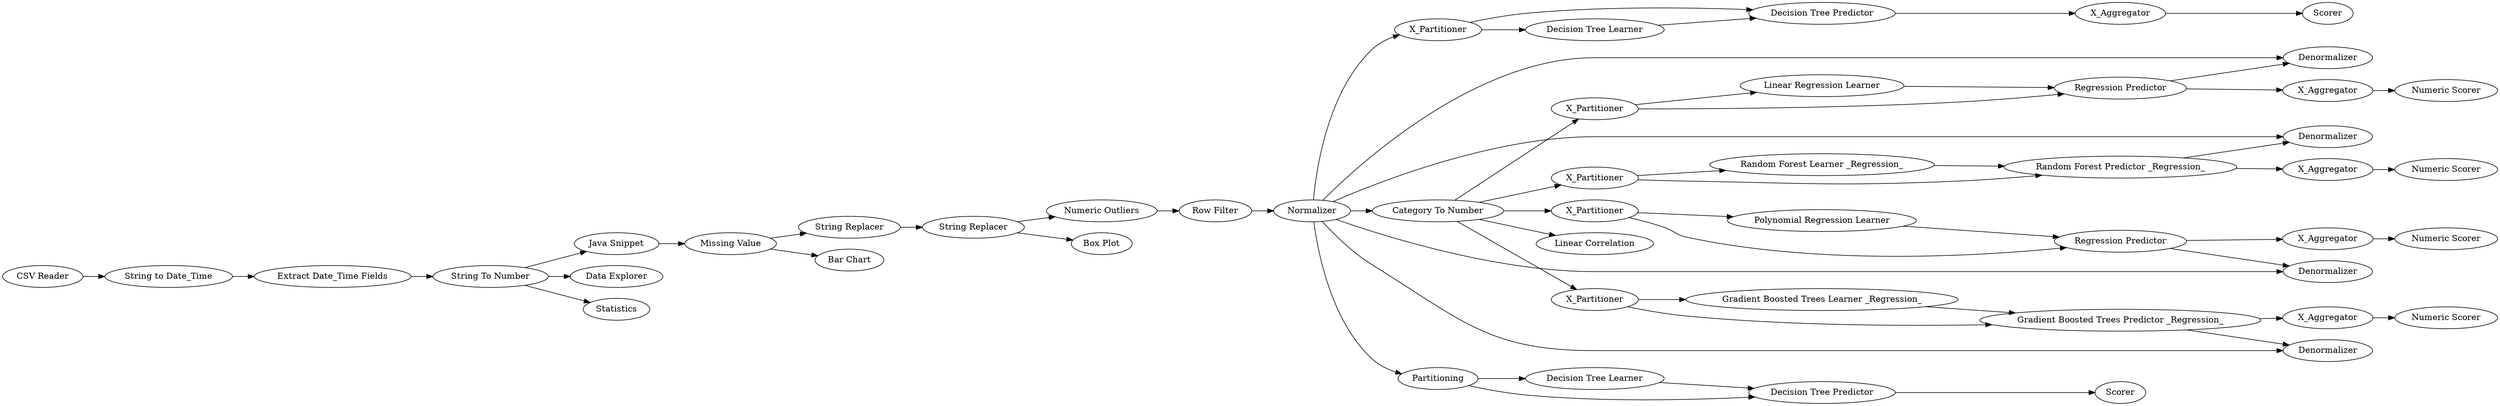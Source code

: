 digraph {
	"-6615161824297874324_80" [label="Decision Tree Predictor"]
	"-6615161824297874324_43" [label="Random Forest Learner _Regression_"]
	"-6615161824297874324_6" [label="String to Date_Time"]
	"-6615161824297874324_40" [label="Linear Regression Learner"]
	"-6615161824297874324_71" [label=Denormalizer]
	"-6615161824297874324_78" [label=X_Partitioner]
	"-6615161824297874324_26" [label="Linear Correlation"]
	"-6615161824297874324_12" [label="Data Explorer"]
	"-6615161824297874324_9" [label="String To Number"]
	"-6615161824297874324_20" [label="Box Plot"]
	"-6615161824297874324_44" [label="Random Forest Predictor _Regression_"]
	"-6615161824297874324_22" [label="Numeric Outliers"]
	"-6615161824297874324_34" [label=X_Partitioner]
	"-6615161824297874324_24" [label=Normalizer]
	"-6615161824297874324_30" [label="Category To Number"]
	"-6615161824297874324_19" [label="String Replacer"]
	"-6615161824297874324_48" [label="Gradient Boosted Trees Predictor _Regression_"]
	"-6615161824297874324_70" [label=Denormalizer]
	"-6615161824297874324_37" [label=X_Aggregator]
	"-6615161824297874324_73" [label=X_Aggregator]
	"-6615161824297874324_54" [label="Numeric Scorer"]
	"-6615161824297874324_72" [label=Denormalizer]
	"-6615161824297874324_69" [label=Denormalizer]
	"-6615161824297874324_50" [label="Numeric Scorer"]
	"-6615161824297874324_84" [label="Decision Tree Predictor"]
	"-6615161824297874324_8" [label="Extract Date_Time Fields"]
	"-6615161824297874324_1" [label="CSV Reader"]
	"-6615161824297874324_41" [label="Regression Predictor"]
	"-6615161824297874324_85" [label=Scorer]
	"-6615161824297874324_18" [label="String Replacer"]
	"-6615161824297874324_81" [label=Scorer]
	"-6615161824297874324_79" [label="Decision Tree Learner"]
	"-6615161824297874324_17" [label="Bar Chart"]
	"-6615161824297874324_23" [label="Row Filter"]
	"-6615161824297874324_31" [label=X_Partitioner]
	"-6615161824297874324_10" [label=Statistics]
	"-6615161824297874324_16" [label="Missing Value"]
	"-6615161824297874324_49" [label=X_Aggregator]
	"-6615161824297874324_59" [label="Polynomial Regression Learner"]
	"-6615161824297874324_63" [label=X_Partitioner]
	"-6615161824297874324_42" [label="Numeric Scorer"]
	"-6615161824297874324_83" [label="Decision Tree Learner"]
	"-6615161824297874324_32" [label=X_Partitioner]
	"-6615161824297874324_87" [label=Partitioning]
	"-6615161824297874324_60" [label="Regression Predictor"]
	"-6615161824297874324_53" [label=X_Aggregator]
	"-6615161824297874324_47" [label="Gradient Boosted Trees Learner _Regression_"]
	"-6615161824297874324_67" [label=X_Aggregator]
	"-6615161824297874324_15" [label="Java Snippet"]
	"-6615161824297874324_68" [label="Numeric Scorer"]
	"-6615161824297874324_30" -> "-6615161824297874324_31"
	"-6615161824297874324_41" -> "-6615161824297874324_70"
	"-6615161824297874324_19" -> "-6615161824297874324_22"
	"-6615161824297874324_24" -> "-6615161824297874324_78"
	"-6615161824297874324_48" -> "-6615161824297874324_72"
	"-6615161824297874324_16" -> "-6615161824297874324_18"
	"-6615161824297874324_1" -> "-6615161824297874324_6"
	"-6615161824297874324_34" -> "-6615161824297874324_43"
	"-6615161824297874324_44" -> "-6615161824297874324_71"
	"-6615161824297874324_19" -> "-6615161824297874324_20"
	"-6615161824297874324_84" -> "-6615161824297874324_85"
	"-6615161824297874324_9" -> "-6615161824297874324_10"
	"-6615161824297874324_63" -> "-6615161824297874324_59"
	"-6615161824297874324_78" -> "-6615161824297874324_79"
	"-6615161824297874324_63" -> "-6615161824297874324_60"
	"-6615161824297874324_80" -> "-6615161824297874324_73"
	"-6615161824297874324_23" -> "-6615161824297874324_24"
	"-6615161824297874324_15" -> "-6615161824297874324_16"
	"-6615161824297874324_53" -> "-6615161824297874324_54"
	"-6615161824297874324_60" -> "-6615161824297874324_67"
	"-6615161824297874324_83" -> "-6615161824297874324_84"
	"-6615161824297874324_79" -> "-6615161824297874324_80"
	"-6615161824297874324_32" -> "-6615161824297874324_47"
	"-6615161824297874324_16" -> "-6615161824297874324_17"
	"-6615161824297874324_8" -> "-6615161824297874324_9"
	"-6615161824297874324_67" -> "-6615161824297874324_68"
	"-6615161824297874324_41" -> "-6615161824297874324_37"
	"-6615161824297874324_18" -> "-6615161824297874324_19"
	"-6615161824297874324_87" -> "-6615161824297874324_84"
	"-6615161824297874324_30" -> "-6615161824297874324_32"
	"-6615161824297874324_31" -> "-6615161824297874324_41"
	"-6615161824297874324_44" -> "-6615161824297874324_49"
	"-6615161824297874324_30" -> "-6615161824297874324_34"
	"-6615161824297874324_9" -> "-6615161824297874324_15"
	"-6615161824297874324_47" -> "-6615161824297874324_48"
	"-6615161824297874324_59" -> "-6615161824297874324_60"
	"-6615161824297874324_30" -> "-6615161824297874324_26"
	"-6615161824297874324_9" -> "-6615161824297874324_12"
	"-6615161824297874324_32" -> "-6615161824297874324_48"
	"-6615161824297874324_43" -> "-6615161824297874324_44"
	"-6615161824297874324_6" -> "-6615161824297874324_8"
	"-6615161824297874324_24" -> "-6615161824297874324_87"
	"-6615161824297874324_24" -> "-6615161824297874324_71"
	"-6615161824297874324_40" -> "-6615161824297874324_41"
	"-6615161824297874324_60" -> "-6615161824297874324_69"
	"-6615161824297874324_22" -> "-6615161824297874324_23"
	"-6615161824297874324_30" -> "-6615161824297874324_63"
	"-6615161824297874324_48" -> "-6615161824297874324_53"
	"-6615161824297874324_78" -> "-6615161824297874324_80"
	"-6615161824297874324_24" -> "-6615161824297874324_72"
	"-6615161824297874324_31" -> "-6615161824297874324_40"
	"-6615161824297874324_87" -> "-6615161824297874324_83"
	"-6615161824297874324_49" -> "-6615161824297874324_50"
	"-6615161824297874324_37" -> "-6615161824297874324_42"
	"-6615161824297874324_34" -> "-6615161824297874324_44"
	"-6615161824297874324_24" -> "-6615161824297874324_30"
	"-6615161824297874324_24" -> "-6615161824297874324_70"
	"-6615161824297874324_24" -> "-6615161824297874324_69"
	"-6615161824297874324_73" -> "-6615161824297874324_81"
	rankdir=LR
}
